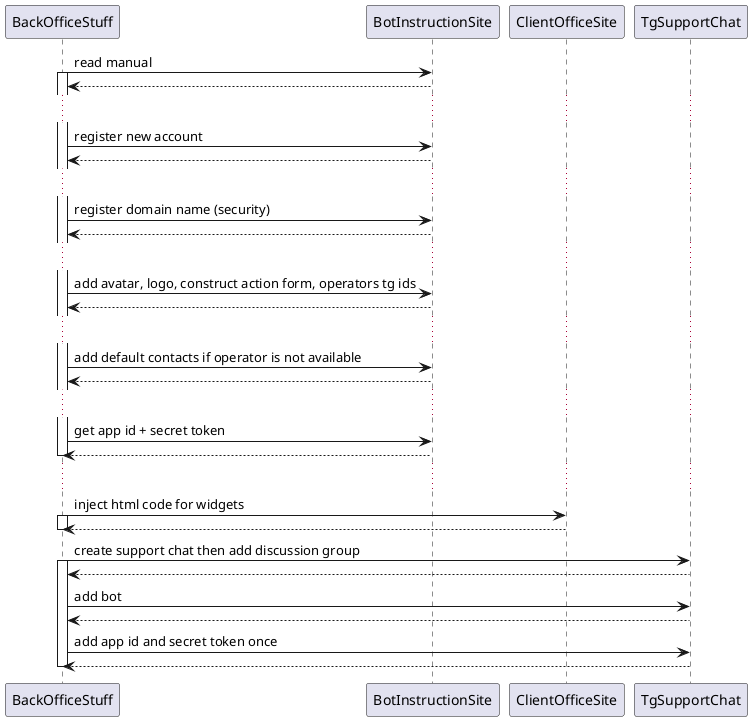 @startuml


BackOfficeStuff -> BotInstructionSite: read manual
activate BackOfficeStuff
BotInstructionSite --> BackOfficeStuff
...

BackOfficeStuff -> BotInstructionSite: register new account
BotInstructionSite --> BackOfficeStuff

...

BackOfficeStuff -> BotInstructionSite: register domain name (security)
BotInstructionSite --> BackOfficeStuff

...

BackOfficeStuff -> BotInstructionSite: add avatar, logo, construct action form, operators tg ids
BotInstructionSite --> BackOfficeStuff

...

BackOfficeStuff -> BotInstructionSite: add default contacts if operator is not available
BotInstructionSite --> BackOfficeStuff
...

BackOfficeStuff -> BotInstructionSite: get app id + secret token
BotInstructionSite --> BackOfficeStuff
deactivate BackOfficeStuff

...

BackOfficeStuff -> ClientOfficeSite: inject html code for widgets
activate BackOfficeStuff
ClientOfficeSite --> BackOfficeStuff
deactivate BackOfficeStuff


BackOfficeStuff -> TgSupportChat: create support chat then add discussion group
activate BackOfficeStuff
TgSupportChat --> BackOfficeStuff
BackOfficeStuff -> TgSupportChat: add bot
TgSupportChat --> BackOfficeStuff

BackOfficeStuff -> TgSupportChat: add app id and secret token once
TgSupportChat --> BackOfficeStuff
deactivate BackOfficeStuff


@enduml
